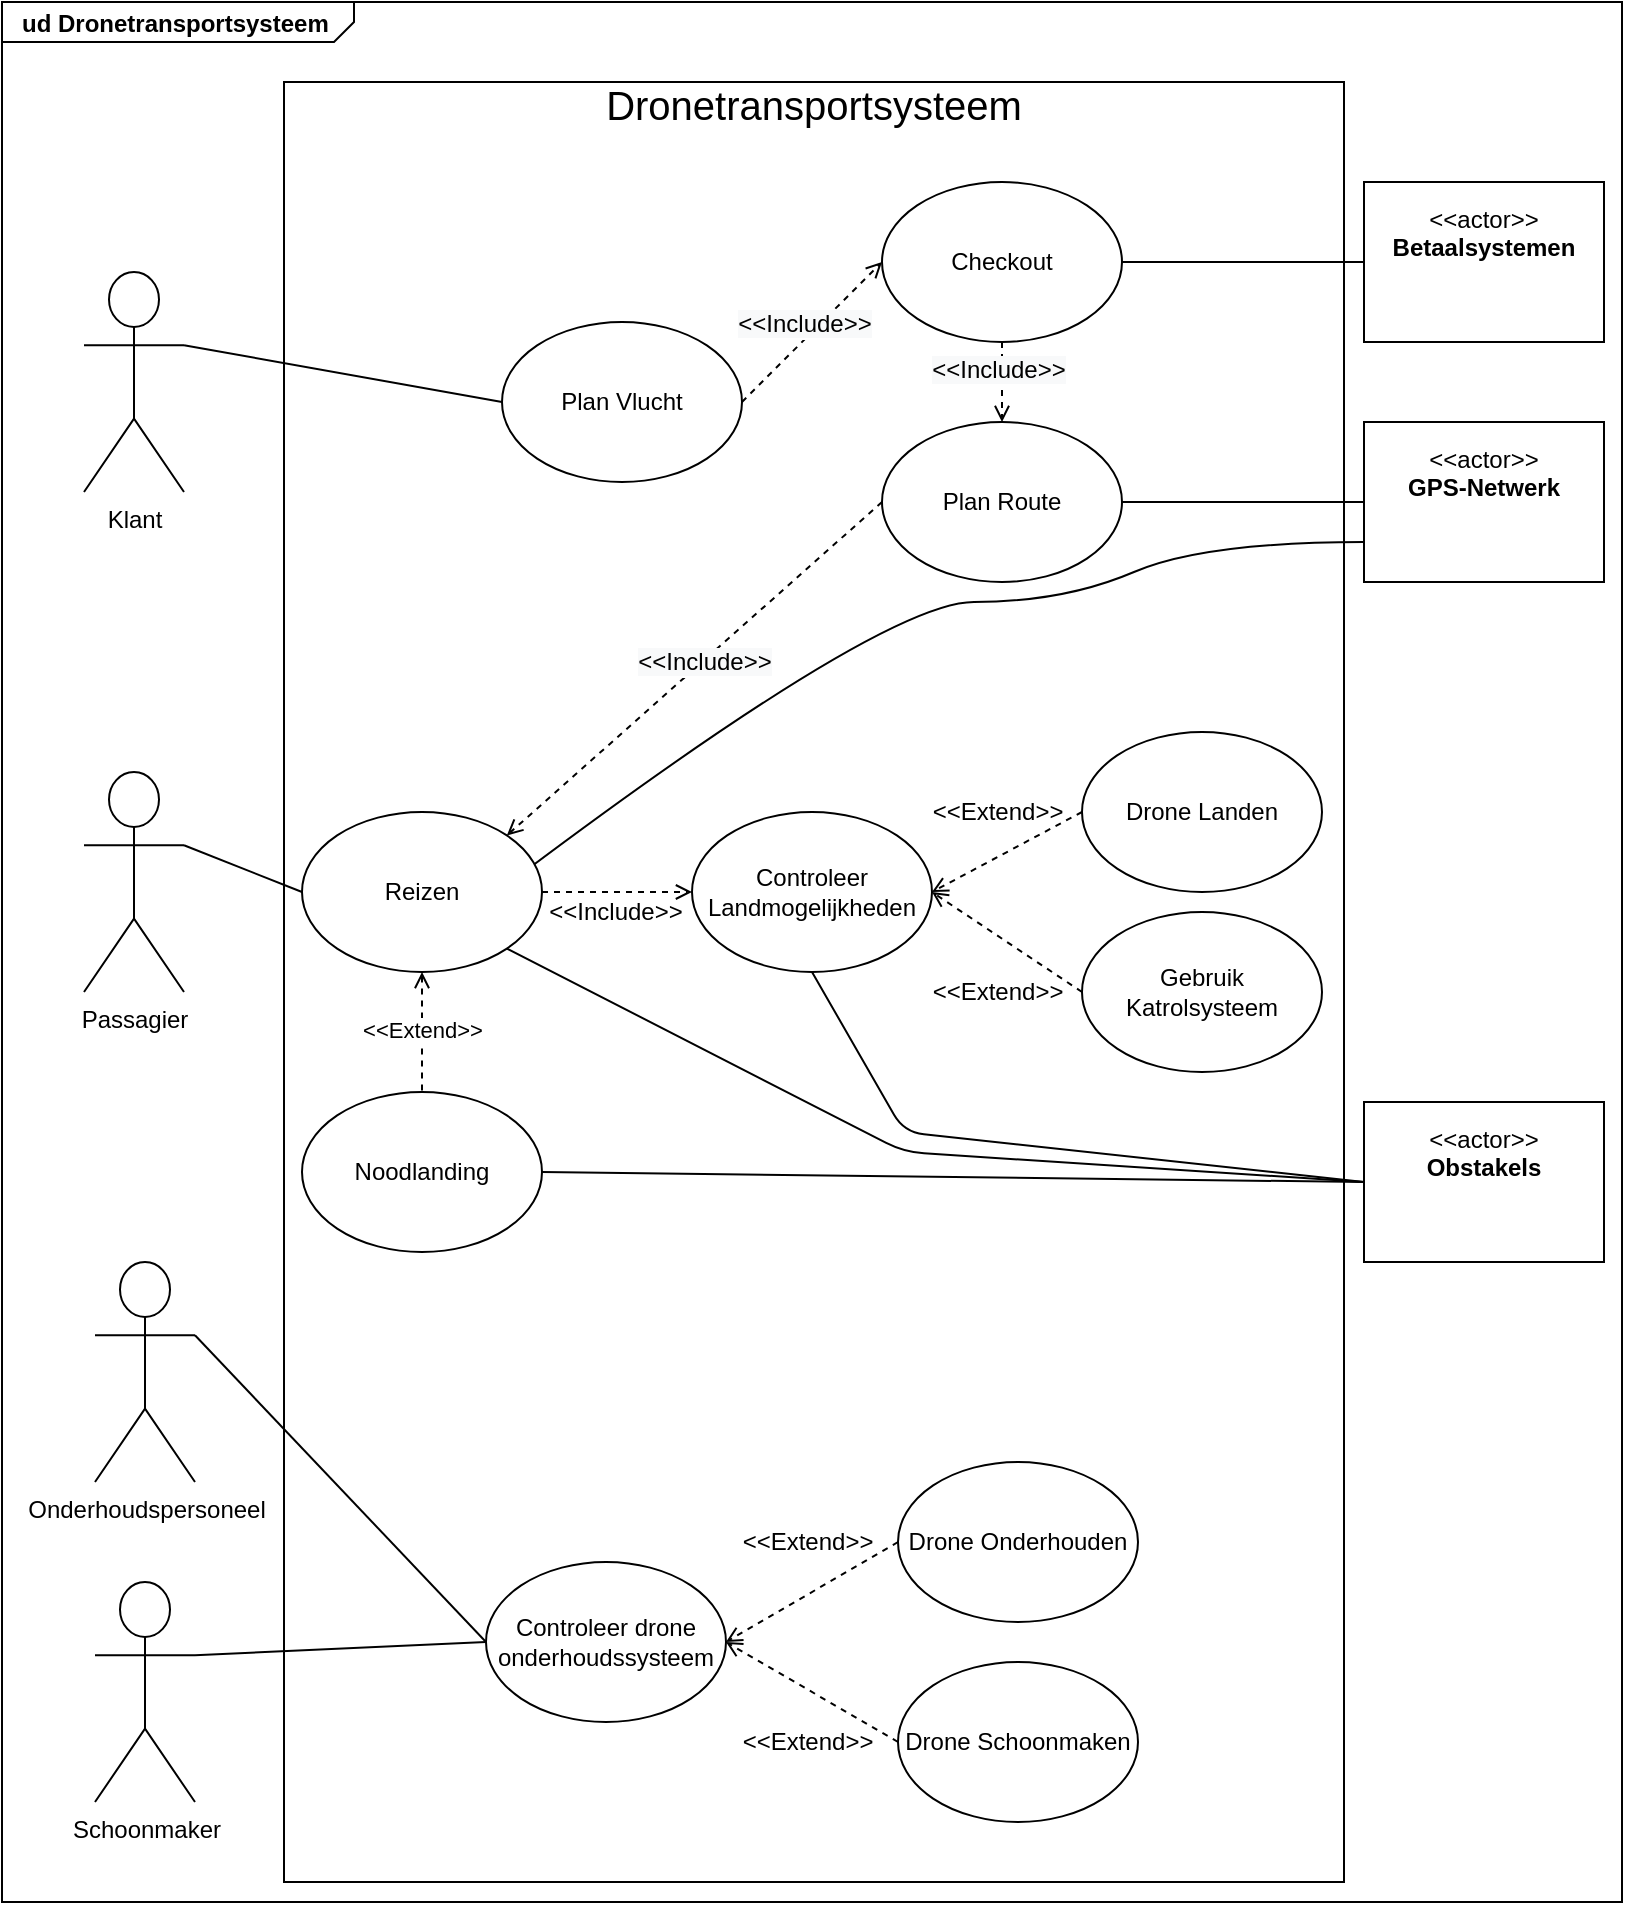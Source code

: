 <mxfile version="14.4.8" type="device"><diagram id="lF4hceE46TONcMDRqjX4" name="Page-1"><mxGraphModel dx="1422" dy="762" grid="1" gridSize="10" guides="1" tooltips="1" connect="1" arrows="1" fold="1" page="1" pageScale="1" pageWidth="827" pageHeight="1169" math="0" shadow="0"><root><mxCell id="0"/><mxCell id="1" parent="0"/><mxCell id="RWnmrz-f6ZUU4AkPj125-9" value="&lt;p style=&quot;margin: 0px ; margin-top: 4px ; margin-left: 10px ; text-align: left&quot;&gt;&lt;b&gt;ud Dronetransportsysteem&lt;/b&gt;&lt;/p&gt;" style="html=1;strokeWidth=1;shape=mxgraph.sysml.package;html=1;overflow=fill;whiteSpace=wrap;labelX=176;" parent="1" vertex="1"><mxGeometry x="9" y="10" width="810" height="950" as="geometry"/></mxCell><mxCell id="RWnmrz-f6ZUU4AkPj125-10" value="&lt;font style=&quot;font-size: 20px&quot;&gt;Dronetransportsysteem&lt;/font&gt;&lt;p style=&quot;margin: 0px ; margin-top: 4px ; text-align: center ; text-decoration: underline&quot;&gt;&lt;/p&gt;" style="shape=rect;html=1;overflow=fill;whiteSpace=wrap;" parent="1" vertex="1"><mxGeometry x="150" y="50" width="530" height="900" as="geometry"/></mxCell><mxCell id="Wyx_msYlWJ5X6-8WSXM7-4" value="" style="endArrow=none;html=1;exitX=0.925;exitY=0.375;exitDx=0;exitDy=0;entryX=0;entryY=0.75;entryDx=0;entryDy=0;exitPerimeter=0;curved=1;" edge="1" parent="1" source="RWnmrz-f6ZUU4AkPj125-12" target="RWnmrz-f6ZUU4AkPj125-8"><mxGeometry width="50" height="50" relative="1" as="geometry"><mxPoint x="579" y="325" as="sourcePoint"/><mxPoint x="690" y="335" as="targetPoint"/><Array as="points"><mxPoint x="450" y="310"/><mxPoint x="540" y="310"/><mxPoint x="610" y="280"/></Array></mxGeometry></mxCell><mxCell id="RWnmrz-f6ZUU4AkPj125-1" value="Klant" style="shape=umlActor;html=1;verticalLabelPosition=bottom;verticalAlign=top;align=center;" parent="1" vertex="1"><mxGeometry x="50" y="145" width="50" height="110" as="geometry"/></mxCell><mxCell id="RWnmrz-f6ZUU4AkPj125-2" value="Onderhoudspersoneel" style="shape=umlActor;html=1;verticalLabelPosition=bottom;verticalAlign=top;align=center;" parent="1" vertex="1"><mxGeometry x="55.5" y="640" width="50" height="110" as="geometry"/></mxCell><mxCell id="RWnmrz-f6ZUU4AkPj125-3" value="Passagier" style="shape=umlActor;html=1;verticalLabelPosition=bottom;verticalAlign=top;align=center;" parent="1" vertex="1"><mxGeometry x="50" y="395" width="50" height="110" as="geometry"/></mxCell><mxCell id="RWnmrz-f6ZUU4AkPj125-4" value="Schoonmaker" style="shape=umlActor;html=1;verticalLabelPosition=bottom;verticalAlign=top;align=center;" parent="1" vertex="1"><mxGeometry x="55.5" y="800" width="50" height="110" as="geometry"/></mxCell><mxCell id="RWnmrz-f6ZUU4AkPj125-7" value="&lt;p&gt;&amp;lt;&amp;lt;actor&amp;gt;&amp;gt;&lt;br&gt;&lt;b&gt;Obstakels&lt;/b&gt;&lt;/p&gt;" style="shape=rect;html=1;overflow=fill;whiteSpace=wrap;align=center;" parent="1" vertex="1"><mxGeometry x="690" y="560" width="120" height="80" as="geometry"/></mxCell><mxCell id="RWnmrz-f6ZUU4AkPj125-8" value="&lt;p&gt;&amp;lt;&amp;lt;actor&amp;gt;&amp;gt;&lt;br&gt;&lt;b&gt;GPS-Netwerk&lt;/b&gt;&lt;/p&gt;" style="shape=rect;html=1;overflow=fill;whiteSpace=wrap;align=center;" parent="1" vertex="1"><mxGeometry x="690" y="220" width="120" height="80" as="geometry"/></mxCell><mxCell id="RWnmrz-f6ZUU4AkPj125-11" value="Plan Vlucht" style="ellipse;whiteSpace=wrap;html=1;" parent="1" vertex="1"><mxGeometry x="259" y="170" width="120" height="80" as="geometry"/></mxCell><mxCell id="RWnmrz-f6ZUU4AkPj125-12" value="Reizen" style="ellipse;whiteSpace=wrap;html=1;" parent="1" vertex="1"><mxGeometry x="159" y="415" width="120" height="80" as="geometry"/></mxCell><mxCell id="RWnmrz-f6ZUU4AkPj125-14" value="Controleer drone onderhoudssysteem" style="ellipse;whiteSpace=wrap;html=1;" parent="1" vertex="1"><mxGeometry x="251" y="790" width="120" height="80" as="geometry"/></mxCell><mxCell id="RWnmrz-f6ZUU4AkPj125-15" value="Drone Onderhouden" style="ellipse;whiteSpace=wrap;html=1;" parent="1" vertex="1"><mxGeometry x="457" y="740" width="120" height="80" as="geometry"/></mxCell><mxCell id="RWnmrz-f6ZUU4AkPj125-16" value="Drone Schoonmaken" style="ellipse;whiteSpace=wrap;html=1;" parent="1" vertex="1"><mxGeometry x="457" y="840" width="120" height="80" as="geometry"/></mxCell><mxCell id="RWnmrz-f6ZUU4AkPj125-19" value="Noodlanding" style="ellipse;whiteSpace=wrap;html=1;" parent="1" vertex="1"><mxGeometry x="159" y="555" width="120" height="80" as="geometry"/></mxCell><mxCell id="RWnmrz-f6ZUU4AkPj125-20" value="Plan Route" style="ellipse;whiteSpace=wrap;html=1;" parent="1" vertex="1"><mxGeometry x="449" y="220" width="120" height="80" as="geometry"/></mxCell><mxCell id="RWnmrz-f6ZUU4AkPj125-21" value="Controleer Landmogelijkheden" style="ellipse;whiteSpace=wrap;html=1;" parent="1" vertex="1"><mxGeometry x="354" y="415" width="120" height="80" as="geometry"/></mxCell><mxCell id="RWnmrz-f6ZUU4AkPj125-22" value="Drone Landen" style="ellipse;whiteSpace=wrap;html=1;" parent="1" vertex="1"><mxGeometry x="549" y="375" width="120" height="80" as="geometry"/></mxCell><mxCell id="RWnmrz-f6ZUU4AkPj125-23" value="Gebruik Katrolsysteem" style="ellipse;whiteSpace=wrap;html=1;" parent="1" vertex="1"><mxGeometry x="549" y="465" width="120" height="80" as="geometry"/></mxCell><mxCell id="RWnmrz-f6ZUU4AkPj125-25" value="" style="endArrow=open;html=1;exitX=1;exitY=0.5;exitDx=0;exitDy=0;dashed=1;endFill=0;entryX=0;entryY=0.5;entryDx=0;entryDy=0;" parent="1" source="RWnmrz-f6ZUU4AkPj125-12" target="RWnmrz-f6ZUU4AkPj125-21" edge="1"><mxGeometry width="50" height="50" relative="1" as="geometry"><mxPoint x="310" y="454.5" as="sourcePoint"/><mxPoint x="335" y="455" as="targetPoint"/></mxGeometry></mxCell><mxCell id="RWnmrz-f6ZUU4AkPj125-34" value="" style="endArrow=open;html=1;exitX=0;exitY=0.5;exitDx=0;exitDy=0;dashed=1;endFill=0;entryX=1;entryY=0.5;entryDx=0;entryDy=0;" parent="1" source="RWnmrz-f6ZUU4AkPj125-22" target="RWnmrz-f6ZUU4AkPj125-21" edge="1"><mxGeometry width="50" height="50" relative="1" as="geometry"><mxPoint x="492" y="54.5" as="sourcePoint"/><mxPoint x="567" y="54.5" as="targetPoint"/></mxGeometry></mxCell><mxCell id="RWnmrz-f6ZUU4AkPj125-37" value="" style="endArrow=open;html=1;exitX=0;exitY=0.5;exitDx=0;exitDy=0;dashed=1;endFill=0;entryX=1;entryY=0.5;entryDx=0;entryDy=0;" parent="1" source="RWnmrz-f6ZUU4AkPj125-23" target="RWnmrz-f6ZUU4AkPj125-21" edge="1"><mxGeometry width="50" height="50" relative="1" as="geometry"><mxPoint x="559" y="415" as="sourcePoint"/><mxPoint x="484" y="465" as="targetPoint"/></mxGeometry></mxCell><mxCell id="RWnmrz-f6ZUU4AkPj125-39" value="&amp;lt;&amp;lt;Include&amp;gt;&amp;gt;" style="text;html=1;strokeColor=none;fillColor=none;align=center;verticalAlign=middle;whiteSpace=wrap;rounded=0;" parent="1" vertex="1"><mxGeometry x="296" y="455" width="40" height="20" as="geometry"/></mxCell><mxCell id="RWnmrz-f6ZUU4AkPj125-40" style="edgeStyle=orthogonalEdgeStyle;rounded=0;orthogonalLoop=1;jettySize=auto;html=1;exitX=0.5;exitY=1;exitDx=0;exitDy=0;dashed=1;endArrow=open;endFill=0;" parent="1" source="RWnmrz-f6ZUU4AkPj125-39" target="RWnmrz-f6ZUU4AkPj125-39" edge="1"><mxGeometry relative="1" as="geometry"/></mxCell><mxCell id="RWnmrz-f6ZUU4AkPj125-41" value="&amp;lt;&amp;lt;Extend&amp;gt;&amp;gt;" style="text;html=1;strokeColor=none;fillColor=none;align=center;verticalAlign=middle;whiteSpace=wrap;rounded=0;" parent="1" vertex="1"><mxGeometry x="487" y="405" width="40" height="20" as="geometry"/></mxCell><mxCell id="RWnmrz-f6ZUU4AkPj125-42" value="&amp;lt;&amp;lt;Extend&amp;gt;&amp;gt;" style="text;html=1;strokeColor=none;fillColor=none;align=center;verticalAlign=middle;whiteSpace=wrap;rounded=0;" parent="1" vertex="1"><mxGeometry x="487" y="495" width="40" height="20" as="geometry"/></mxCell><mxCell id="RWnmrz-f6ZUU4AkPj125-48" value="" style="endArrow=open;html=1;exitX=0;exitY=0.5;exitDx=0;exitDy=0;dashed=1;endFill=0;entryX=1;entryY=0.5;entryDx=0;entryDy=0;" parent="1" source="RWnmrz-f6ZUU4AkPj125-15" target="RWnmrz-f6ZUU4AkPj125-14" edge="1"><mxGeometry width="50" height="50" relative="1" as="geometry"><mxPoint x="422" y="750" as="sourcePoint"/><mxPoint x="347" y="790" as="targetPoint"/></mxGeometry></mxCell><mxCell id="RWnmrz-f6ZUU4AkPj125-49" value="" style="endArrow=open;html=1;exitX=0;exitY=0.5;exitDx=0;exitDy=0;dashed=1;endFill=0;entryX=1;entryY=0.5;entryDx=0;entryDy=0;" parent="1" source="RWnmrz-f6ZUU4AkPj125-16" target="RWnmrz-f6ZUU4AkPj125-14" edge="1"><mxGeometry width="50" height="50" relative="1" as="geometry"><mxPoint x="557" y="560" as="sourcePoint"/><mxPoint x="482" y="600" as="targetPoint"/></mxGeometry></mxCell><mxCell id="RWnmrz-f6ZUU4AkPj125-54" value="&amp;lt;&amp;lt;Extend&amp;gt;&amp;gt;" style="text;html=1;strokeColor=none;fillColor=none;align=center;verticalAlign=middle;whiteSpace=wrap;rounded=0;" parent="1" vertex="1"><mxGeometry x="392" y="770" width="40" height="20" as="geometry"/></mxCell><mxCell id="RWnmrz-f6ZUU4AkPj125-55" value="&amp;lt;&amp;lt;Extend&amp;gt;&amp;gt;" style="text;html=1;strokeColor=none;fillColor=none;align=center;verticalAlign=middle;whiteSpace=wrap;rounded=0;" parent="1" vertex="1"><mxGeometry x="392" y="870" width="40" height="20" as="geometry"/></mxCell><mxCell id="RWnmrz-f6ZUU4AkPj125-57" value="Checkout" style="ellipse;whiteSpace=wrap;html=1;" parent="1" vertex="1"><mxGeometry x="449" y="100" width="120" height="80" as="geometry"/></mxCell><mxCell id="RWnmrz-f6ZUU4AkPj125-59" value="" style="endArrow=open;html=1;exitX=1;exitY=0.5;exitDx=0;exitDy=0;dashed=1;endFill=0;entryX=0;entryY=0.5;entryDx=0;entryDy=0;" parent="1" source="RWnmrz-f6ZUU4AkPj125-11" target="RWnmrz-f6ZUU4AkPj125-57" edge="1"><mxGeometry width="50" height="50" relative="1" as="geometry"><mxPoint x="279" y="160" as="sourcePoint"/><mxPoint x="335" y="160" as="targetPoint"/></mxGeometry></mxCell><mxCell id="RWnmrz-f6ZUU4AkPj125-83" value="&lt;span style=&quot;font-size: 12px ; background-color: rgb(248 , 249 , 250)&quot;&gt;&amp;lt;&amp;lt;Include&amp;gt;&amp;gt;&lt;/span&gt;" style="edgeLabel;html=1;align=center;verticalAlign=middle;resizable=0;points=[];" parent="RWnmrz-f6ZUU4AkPj125-59" vertex="1" connectable="0"><mxGeometry x="-0.586" y="1" relative="1" as="geometry"><mxPoint x="16.86" y="-24.44" as="offset"/></mxGeometry></mxCell><mxCell id="RWnmrz-f6ZUU4AkPj125-60" value="" style="endArrow=open;html=1;exitX=0.5;exitY=1;exitDx=0;exitDy=0;dashed=1;endFill=0;entryX=0.5;entryY=0;entryDx=0;entryDy=0;" parent="1" source="RWnmrz-f6ZUU4AkPj125-57" target="RWnmrz-f6ZUU4AkPj125-20" edge="1"><mxGeometry width="50" height="50" relative="1" as="geometry"><mxPoint x="448.5" y="199.5" as="sourcePoint"/><mxPoint x="499" y="200" as="targetPoint"/></mxGeometry></mxCell><mxCell id="RWnmrz-f6ZUU4AkPj125-61" value="&lt;p&gt;&amp;lt;&amp;lt;actor&amp;gt;&amp;gt;&lt;br&gt;&lt;b&gt;Betaalsystemen&lt;/b&gt;&lt;/p&gt;" style="shape=rect;html=1;overflow=fill;whiteSpace=wrap;align=center;" parent="1" vertex="1"><mxGeometry x="690" y="100" width="120" height="80" as="geometry"/></mxCell><mxCell id="RWnmrz-f6ZUU4AkPj125-63" value="" style="endArrow=none;html=1;exitX=1;exitY=0.5;exitDx=0;exitDy=0;entryX=0;entryY=0.5;entryDx=0;entryDy=0;" parent="1" source="RWnmrz-f6ZUU4AkPj125-20" target="RWnmrz-f6ZUU4AkPj125-8" edge="1"><mxGeometry width="50" height="50" relative="1" as="geometry"><mxPoint x="380" y="290" as="sourcePoint"/><mxPoint x="430" y="240" as="targetPoint"/></mxGeometry></mxCell><mxCell id="RWnmrz-f6ZUU4AkPj125-64" value="" style="endArrow=none;html=1;exitX=1;exitY=0.5;exitDx=0;exitDy=0;entryX=0;entryY=0.5;entryDx=0;entryDy=0;" parent="1" source="RWnmrz-f6ZUU4AkPj125-57" target="RWnmrz-f6ZUU4AkPj125-61" edge="1"><mxGeometry width="50" height="50" relative="1" as="geometry"><mxPoint x="380" y="290" as="sourcePoint"/><mxPoint x="430" y="240" as="targetPoint"/></mxGeometry></mxCell><mxCell id="RWnmrz-f6ZUU4AkPj125-65" value="" style="endArrow=none;html=1;exitX=1;exitY=0.333;exitDx=0;exitDy=0;entryX=0;entryY=0.5;entryDx=0;entryDy=0;exitPerimeter=0;" parent="1" source="RWnmrz-f6ZUU4AkPj125-1" target="RWnmrz-f6ZUU4AkPj125-11" edge="1"><mxGeometry width="50" height="50" relative="1" as="geometry"><mxPoint x="579" y="270" as="sourcePoint"/><mxPoint x="700" y="270" as="targetPoint"/></mxGeometry></mxCell><mxCell id="RWnmrz-f6ZUU4AkPj125-66" value="" style="endArrow=none;html=1;exitX=1;exitY=0.333;exitDx=0;exitDy=0;entryX=0;entryY=0.5;entryDx=0;entryDy=0;exitPerimeter=0;" parent="1" source="RWnmrz-f6ZUU4AkPj125-3" target="RWnmrz-f6ZUU4AkPj125-12" edge="1"><mxGeometry width="50" height="50" relative="1" as="geometry"><mxPoint x="589" y="335" as="sourcePoint"/><mxPoint x="710" y="335" as="targetPoint"/></mxGeometry></mxCell><mxCell id="RWnmrz-f6ZUU4AkPj125-69" value="" style="endArrow=none;html=1;exitX=0.5;exitY=1;exitDx=0;exitDy=0;dashed=1;endFill=0;entryX=0.5;entryY=0;entryDx=0;entryDy=0;startArrow=open;startFill=0;" parent="1" source="RWnmrz-f6ZUU4AkPj125-12" target="RWnmrz-f6ZUU4AkPj125-19" edge="1"><mxGeometry width="50" height="50" relative="1" as="geometry"><mxPoint x="420" y="640" as="sourcePoint"/><mxPoint x="527.0" y="721.789" as="targetPoint"/></mxGeometry></mxCell><mxCell id="abZASuqMvaFTDGN1RXEK-1" value="&amp;lt;&amp;lt;Extend&amp;gt;&amp;gt;" style="edgeLabel;html=1;align=center;verticalAlign=middle;resizable=0;points=[];" parent="RWnmrz-f6ZUU4AkPj125-69" vertex="1" connectable="0"><mxGeometry x="-0.295" y="1" relative="1" as="geometry"><mxPoint x="-1" y="8" as="offset"/></mxGeometry></mxCell><mxCell id="RWnmrz-f6ZUU4AkPj125-73" value="" style="endArrow=none;html=1;exitX=0;exitY=0.5;exitDx=0;exitDy=0;entryX=1;entryY=0.5;entryDx=0;entryDy=0;jumpStyle=arc;" parent="1" source="RWnmrz-f6ZUU4AkPj125-7" target="RWnmrz-f6ZUU4AkPj125-19" edge="1"><mxGeometry width="50" height="50" relative="1" as="geometry"><mxPoint x="380" y="745" as="sourcePoint"/><mxPoint x="540" y="640" as="targetPoint"/></mxGeometry></mxCell><mxCell id="RWnmrz-f6ZUU4AkPj125-79" value="" style="endArrow=none;html=1;entryX=1;entryY=0.333;entryDx=0;entryDy=0;entryPerimeter=0;exitX=0;exitY=0.5;exitDx=0;exitDy=0;" parent="1" source="RWnmrz-f6ZUU4AkPj125-14" target="RWnmrz-f6ZUU4AkPj125-2" edge="1"><mxGeometry width="50" height="50" relative="1" as="geometry"><mxPoint x="385.5" y="780" as="sourcePoint"/><mxPoint x="435.5" y="730" as="targetPoint"/></mxGeometry></mxCell><mxCell id="RWnmrz-f6ZUU4AkPj125-80" value="" style="endArrow=none;html=1;exitX=1;exitY=0.333;exitDx=0;exitDy=0;exitPerimeter=0;entryX=0;entryY=0.5;entryDx=0;entryDy=0;" parent="1" source="RWnmrz-f6ZUU4AkPj125-4" target="RWnmrz-f6ZUU4AkPj125-14" edge="1"><mxGeometry width="50" height="50" relative="1" as="geometry"><mxPoint x="385.5" y="780" as="sourcePoint"/><mxPoint x="435.5" y="730" as="targetPoint"/></mxGeometry></mxCell><mxCell id="RWnmrz-f6ZUU4AkPj125-81" value="&lt;span style=&quot;font-size: 12px ; background-color: rgb(248 , 249 , 250)&quot;&gt;&amp;lt;&amp;lt;Include&amp;gt;&amp;gt;&lt;/span&gt;" style="edgeLabel;html=1;align=center;verticalAlign=middle;resizable=0;points=[];" parent="1" vertex="1" connectable="0"><mxGeometry x="507.001" y="194" as="geometry"/></mxCell><mxCell id="abZASuqMvaFTDGN1RXEK-5" value="" style="endArrow=none;html=1;exitX=0;exitY=0.5;exitDx=0;exitDy=0;entryX=0.5;entryY=1;entryDx=0;entryDy=0;jumpStyle=arc;" parent="1" source="RWnmrz-f6ZUU4AkPj125-7" target="RWnmrz-f6ZUU4AkPj125-21" edge="1"><mxGeometry width="50" height="50" relative="1" as="geometry"><mxPoint x="710" y="750" as="sourcePoint"/><mxPoint x="434" y="515" as="targetPoint"/><Array as="points"><mxPoint x="460" y="575"/></Array></mxGeometry></mxCell><mxCell id="abZASuqMvaFTDGN1RXEK-10" value="" style="endArrow=none;html=1;exitX=0;exitY=0.5;exitDx=0;exitDy=0;entryX=1;entryY=1;entryDx=0;entryDy=0;jumpStyle=arc;" parent="1" source="RWnmrz-f6ZUU4AkPj125-7" target="RWnmrz-f6ZUU4AkPj125-12" edge="1"><mxGeometry width="50" height="50" relative="1" as="geometry"><mxPoint x="700" y="650" as="sourcePoint"/><mxPoint x="271.426" y="493.284" as="targetPoint"/><Array as="points"><mxPoint x="460" y="585"/></Array></mxGeometry></mxCell><mxCell id="Wyx_msYlWJ5X6-8WSXM7-1" value="" style="endArrow=open;html=1;exitX=0;exitY=0.5;exitDx=0;exitDy=0;dashed=1;endFill=0;entryX=1;entryY=0;entryDx=0;entryDy=0;" edge="1" parent="1" source="RWnmrz-f6ZUU4AkPj125-20" target="RWnmrz-f6ZUU4AkPj125-12"><mxGeometry width="50" height="50" relative="1" as="geometry"><mxPoint x="466.574" y="343.284" as="sourcePoint"/><mxPoint x="519" y="285" as="targetPoint"/></mxGeometry></mxCell><mxCell id="Wyx_msYlWJ5X6-8WSXM7-2" value="&lt;span style=&quot;font-size: 12px ; background-color: rgb(248 , 249 , 250)&quot;&gt;&amp;lt;&amp;lt;Include&amp;gt;&amp;gt;&lt;/span&gt;" style="edgeLabel;html=1;align=center;verticalAlign=middle;resizable=0;points=[];" vertex="1" connectable="0" parent="1"><mxGeometry x="360.001" y="340" as="geometry"/></mxCell></root></mxGraphModel></diagram></mxfile>